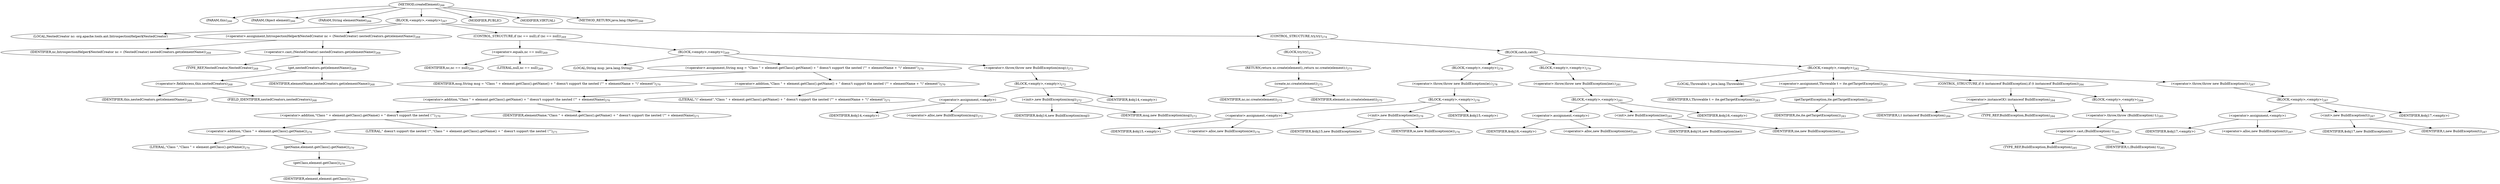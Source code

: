 digraph "createElement" {  
"615" [label = <(METHOD,createElement)<SUB>266</SUB>> ]
"616" [label = <(PARAM,this)<SUB>266</SUB>> ]
"617" [label = <(PARAM,Object element)<SUB>266</SUB>> ]
"618" [label = <(PARAM,String elementName)<SUB>266</SUB>> ]
"619" [label = <(BLOCK,&lt;empty&gt;,&lt;empty&gt;)<SUB>267</SUB>> ]
"620" [label = <(LOCAL,NestedCreator nc: org.apache.tools.ant.IntrospectionHelper$NestedCreator)> ]
"621" [label = <(&lt;operator&gt;.assignment,IntrospectionHelper$NestedCreator nc = (NestedCreator) nestedCreators.get(elementName))<SUB>268</SUB>> ]
"622" [label = <(IDENTIFIER,nc,IntrospectionHelper$NestedCreator nc = (NestedCreator) nestedCreators.get(elementName))<SUB>268</SUB>> ]
"623" [label = <(&lt;operator&gt;.cast,(NestedCreator) nestedCreators.get(elementName))<SUB>268</SUB>> ]
"624" [label = <(TYPE_REF,NestedCreator,NestedCreator)<SUB>268</SUB>> ]
"625" [label = <(get,nestedCreators.get(elementName))<SUB>268</SUB>> ]
"626" [label = <(&lt;operator&gt;.fieldAccess,this.nestedCreators)<SUB>268</SUB>> ]
"627" [label = <(IDENTIFIER,this,nestedCreators.get(elementName))<SUB>268</SUB>> ]
"628" [label = <(FIELD_IDENTIFIER,nestedCreators,nestedCreators)<SUB>268</SUB>> ]
"629" [label = <(IDENTIFIER,elementName,nestedCreators.get(elementName))<SUB>268</SUB>> ]
"630" [label = <(CONTROL_STRUCTURE,if (nc == null),if (nc == null))<SUB>269</SUB>> ]
"631" [label = <(&lt;operator&gt;.equals,nc == null)<SUB>269</SUB>> ]
"632" [label = <(IDENTIFIER,nc,nc == null)<SUB>269</SUB>> ]
"633" [label = <(LITERAL,null,nc == null)<SUB>269</SUB>> ]
"634" [label = <(BLOCK,&lt;empty&gt;,&lt;empty&gt;)<SUB>269</SUB>> ]
"635" [label = <(LOCAL,String msg: java.lang.String)> ]
"636" [label = <(&lt;operator&gt;.assignment,String msg = &quot;Class &quot; + element.getClass().getName() + &quot; doesn't support the nested \&quot;&quot; + elementName + &quot;\&quot; element&quot;)<SUB>270</SUB>> ]
"637" [label = <(IDENTIFIER,msg,String msg = &quot;Class &quot; + element.getClass().getName() + &quot; doesn't support the nested \&quot;&quot; + elementName + &quot;\&quot; element&quot;)<SUB>270</SUB>> ]
"638" [label = <(&lt;operator&gt;.addition,&quot;Class &quot; + element.getClass().getName() + &quot; doesn't support the nested \&quot;&quot; + elementName + &quot;\&quot; element&quot;)<SUB>270</SUB>> ]
"639" [label = <(&lt;operator&gt;.addition,&quot;Class &quot; + element.getClass().getName() + &quot; doesn't support the nested \&quot;&quot; + elementName)<SUB>270</SUB>> ]
"640" [label = <(&lt;operator&gt;.addition,&quot;Class &quot; + element.getClass().getName() + &quot; doesn't support the nested \&quot;&quot;)<SUB>270</SUB>> ]
"641" [label = <(&lt;operator&gt;.addition,&quot;Class &quot; + element.getClass().getName())<SUB>270</SUB>> ]
"642" [label = <(LITERAL,&quot;Class &quot;,&quot;Class &quot; + element.getClass().getName())<SUB>270</SUB>> ]
"643" [label = <(getName,element.getClass().getName())<SUB>270</SUB>> ]
"644" [label = <(getClass,element.getClass())<SUB>270</SUB>> ]
"645" [label = <(IDENTIFIER,element,element.getClass())<SUB>270</SUB>> ]
"646" [label = <(LITERAL,&quot; doesn't support the nested \&quot;&quot;,&quot;Class &quot; + element.getClass().getName() + &quot; doesn't support the nested \&quot;&quot;)<SUB>271</SUB>> ]
"647" [label = <(IDENTIFIER,elementName,&quot;Class &quot; + element.getClass().getName() + &quot; doesn't support the nested \&quot;&quot; + elementName)<SUB>271</SUB>> ]
"648" [label = <(LITERAL,&quot;\&quot; element&quot;,&quot;Class &quot; + element.getClass().getName() + &quot; doesn't support the nested \&quot;&quot; + elementName + &quot;\&quot; element&quot;)<SUB>271</SUB>> ]
"649" [label = <(&lt;operator&gt;.throw,throw new BuildException(msg);)<SUB>272</SUB>> ]
"650" [label = <(BLOCK,&lt;empty&gt;,&lt;empty&gt;)<SUB>272</SUB>> ]
"651" [label = <(&lt;operator&gt;.assignment,&lt;empty&gt;)> ]
"652" [label = <(IDENTIFIER,$obj14,&lt;empty&gt;)> ]
"653" [label = <(&lt;operator&gt;.alloc,new BuildException(msg))<SUB>272</SUB>> ]
"654" [label = <(&lt;init&gt;,new BuildException(msg))<SUB>272</SUB>> ]
"655" [label = <(IDENTIFIER,$obj14,new BuildException(msg))> ]
"656" [label = <(IDENTIFIER,msg,new BuildException(msg))<SUB>272</SUB>> ]
"657" [label = <(IDENTIFIER,$obj14,&lt;empty&gt;)> ]
"658" [label = <(CONTROL_STRUCTURE,try,try)<SUB>274</SUB>> ]
"659" [label = <(BLOCK,try,try)<SUB>274</SUB>> ]
"660" [label = <(RETURN,return nc.create(element);,return nc.create(element);)<SUB>275</SUB>> ]
"661" [label = <(create,nc.create(element))<SUB>275</SUB>> ]
"662" [label = <(IDENTIFIER,nc,nc.create(element))<SUB>275</SUB>> ]
"663" [label = <(IDENTIFIER,element,nc.create(element))<SUB>275</SUB>> ]
"664" [label = <(BLOCK,catch,catch)> ]
"665" [label = <(BLOCK,&lt;empty&gt;,&lt;empty&gt;)<SUB>276</SUB>> ]
"666" [label = <(&lt;operator&gt;.throw,throw new BuildException(ie);)<SUB>278</SUB>> ]
"667" [label = <(BLOCK,&lt;empty&gt;,&lt;empty&gt;)<SUB>278</SUB>> ]
"668" [label = <(&lt;operator&gt;.assignment,&lt;empty&gt;)> ]
"669" [label = <(IDENTIFIER,$obj15,&lt;empty&gt;)> ]
"670" [label = <(&lt;operator&gt;.alloc,new BuildException(ie))<SUB>278</SUB>> ]
"671" [label = <(&lt;init&gt;,new BuildException(ie))<SUB>278</SUB>> ]
"672" [label = <(IDENTIFIER,$obj15,new BuildException(ie))> ]
"673" [label = <(IDENTIFIER,ie,new BuildException(ie))<SUB>278</SUB>> ]
"674" [label = <(IDENTIFIER,$obj15,&lt;empty&gt;)> ]
"675" [label = <(BLOCK,&lt;empty&gt;,&lt;empty&gt;)<SUB>279</SUB>> ]
"676" [label = <(&lt;operator&gt;.throw,throw new BuildException(ine);)<SUB>281</SUB>> ]
"677" [label = <(BLOCK,&lt;empty&gt;,&lt;empty&gt;)<SUB>281</SUB>> ]
"678" [label = <(&lt;operator&gt;.assignment,&lt;empty&gt;)> ]
"679" [label = <(IDENTIFIER,$obj16,&lt;empty&gt;)> ]
"680" [label = <(&lt;operator&gt;.alloc,new BuildException(ine))<SUB>281</SUB>> ]
"681" [label = <(&lt;init&gt;,new BuildException(ine))<SUB>281</SUB>> ]
"682" [label = <(IDENTIFIER,$obj16,new BuildException(ine))> ]
"683" [label = <(IDENTIFIER,ine,new BuildException(ine))<SUB>281</SUB>> ]
"684" [label = <(IDENTIFIER,$obj16,&lt;empty&gt;)> ]
"685" [label = <(BLOCK,&lt;empty&gt;,&lt;empty&gt;)<SUB>282</SUB>> ]
"686" [label = <(LOCAL,Throwable t: java.lang.Throwable)> ]
"687" [label = <(&lt;operator&gt;.assignment,Throwable t = ite.getTargetException())<SUB>283</SUB>> ]
"688" [label = <(IDENTIFIER,t,Throwable t = ite.getTargetException())<SUB>283</SUB>> ]
"689" [label = <(getTargetException,ite.getTargetException())<SUB>283</SUB>> ]
"690" [label = <(IDENTIFIER,ite,ite.getTargetException())<SUB>283</SUB>> ]
"691" [label = <(CONTROL_STRUCTURE,if (t instanceof BuildException),if (t instanceof BuildException))<SUB>284</SUB>> ]
"692" [label = <(&lt;operator&gt;.instanceOf,t instanceof BuildException)<SUB>284</SUB>> ]
"693" [label = <(IDENTIFIER,t,t instanceof BuildException)<SUB>284</SUB>> ]
"694" [label = <(TYPE_REF,BuildException,BuildException)<SUB>284</SUB>> ]
"695" [label = <(BLOCK,&lt;empty&gt;,&lt;empty&gt;)<SUB>284</SUB>> ]
"696" [label = <(&lt;operator&gt;.throw,throw (BuildException) t;)<SUB>285</SUB>> ]
"697" [label = <(&lt;operator&gt;.cast,(BuildException) t)<SUB>285</SUB>> ]
"698" [label = <(TYPE_REF,BuildException,BuildException)<SUB>285</SUB>> ]
"699" [label = <(IDENTIFIER,t,(BuildException) t)<SUB>285</SUB>> ]
"700" [label = <(&lt;operator&gt;.throw,throw new BuildException(t);)<SUB>287</SUB>> ]
"701" [label = <(BLOCK,&lt;empty&gt;,&lt;empty&gt;)<SUB>287</SUB>> ]
"702" [label = <(&lt;operator&gt;.assignment,&lt;empty&gt;)> ]
"703" [label = <(IDENTIFIER,$obj17,&lt;empty&gt;)> ]
"704" [label = <(&lt;operator&gt;.alloc,new BuildException(t))<SUB>287</SUB>> ]
"705" [label = <(&lt;init&gt;,new BuildException(t))<SUB>287</SUB>> ]
"706" [label = <(IDENTIFIER,$obj17,new BuildException(t))> ]
"707" [label = <(IDENTIFIER,t,new BuildException(t))<SUB>287</SUB>> ]
"708" [label = <(IDENTIFIER,$obj17,&lt;empty&gt;)> ]
"709" [label = <(MODIFIER,PUBLIC)> ]
"710" [label = <(MODIFIER,VIRTUAL)> ]
"711" [label = <(METHOD_RETURN,java.lang.Object)<SUB>266</SUB>> ]
  "615" -> "616" 
  "615" -> "617" 
  "615" -> "618" 
  "615" -> "619" 
  "615" -> "709" 
  "615" -> "710" 
  "615" -> "711" 
  "619" -> "620" 
  "619" -> "621" 
  "619" -> "630" 
  "619" -> "658" 
  "621" -> "622" 
  "621" -> "623" 
  "623" -> "624" 
  "623" -> "625" 
  "625" -> "626" 
  "625" -> "629" 
  "626" -> "627" 
  "626" -> "628" 
  "630" -> "631" 
  "630" -> "634" 
  "631" -> "632" 
  "631" -> "633" 
  "634" -> "635" 
  "634" -> "636" 
  "634" -> "649" 
  "636" -> "637" 
  "636" -> "638" 
  "638" -> "639" 
  "638" -> "648" 
  "639" -> "640" 
  "639" -> "647" 
  "640" -> "641" 
  "640" -> "646" 
  "641" -> "642" 
  "641" -> "643" 
  "643" -> "644" 
  "644" -> "645" 
  "649" -> "650" 
  "650" -> "651" 
  "650" -> "654" 
  "650" -> "657" 
  "651" -> "652" 
  "651" -> "653" 
  "654" -> "655" 
  "654" -> "656" 
  "658" -> "659" 
  "658" -> "664" 
  "659" -> "660" 
  "660" -> "661" 
  "661" -> "662" 
  "661" -> "663" 
  "664" -> "665" 
  "664" -> "675" 
  "664" -> "685" 
  "665" -> "666" 
  "666" -> "667" 
  "667" -> "668" 
  "667" -> "671" 
  "667" -> "674" 
  "668" -> "669" 
  "668" -> "670" 
  "671" -> "672" 
  "671" -> "673" 
  "675" -> "676" 
  "676" -> "677" 
  "677" -> "678" 
  "677" -> "681" 
  "677" -> "684" 
  "678" -> "679" 
  "678" -> "680" 
  "681" -> "682" 
  "681" -> "683" 
  "685" -> "686" 
  "685" -> "687" 
  "685" -> "691" 
  "685" -> "700" 
  "687" -> "688" 
  "687" -> "689" 
  "689" -> "690" 
  "691" -> "692" 
  "691" -> "695" 
  "692" -> "693" 
  "692" -> "694" 
  "695" -> "696" 
  "696" -> "697" 
  "697" -> "698" 
  "697" -> "699" 
  "700" -> "701" 
  "701" -> "702" 
  "701" -> "705" 
  "701" -> "708" 
  "702" -> "703" 
  "702" -> "704" 
  "705" -> "706" 
  "705" -> "707" 
}
